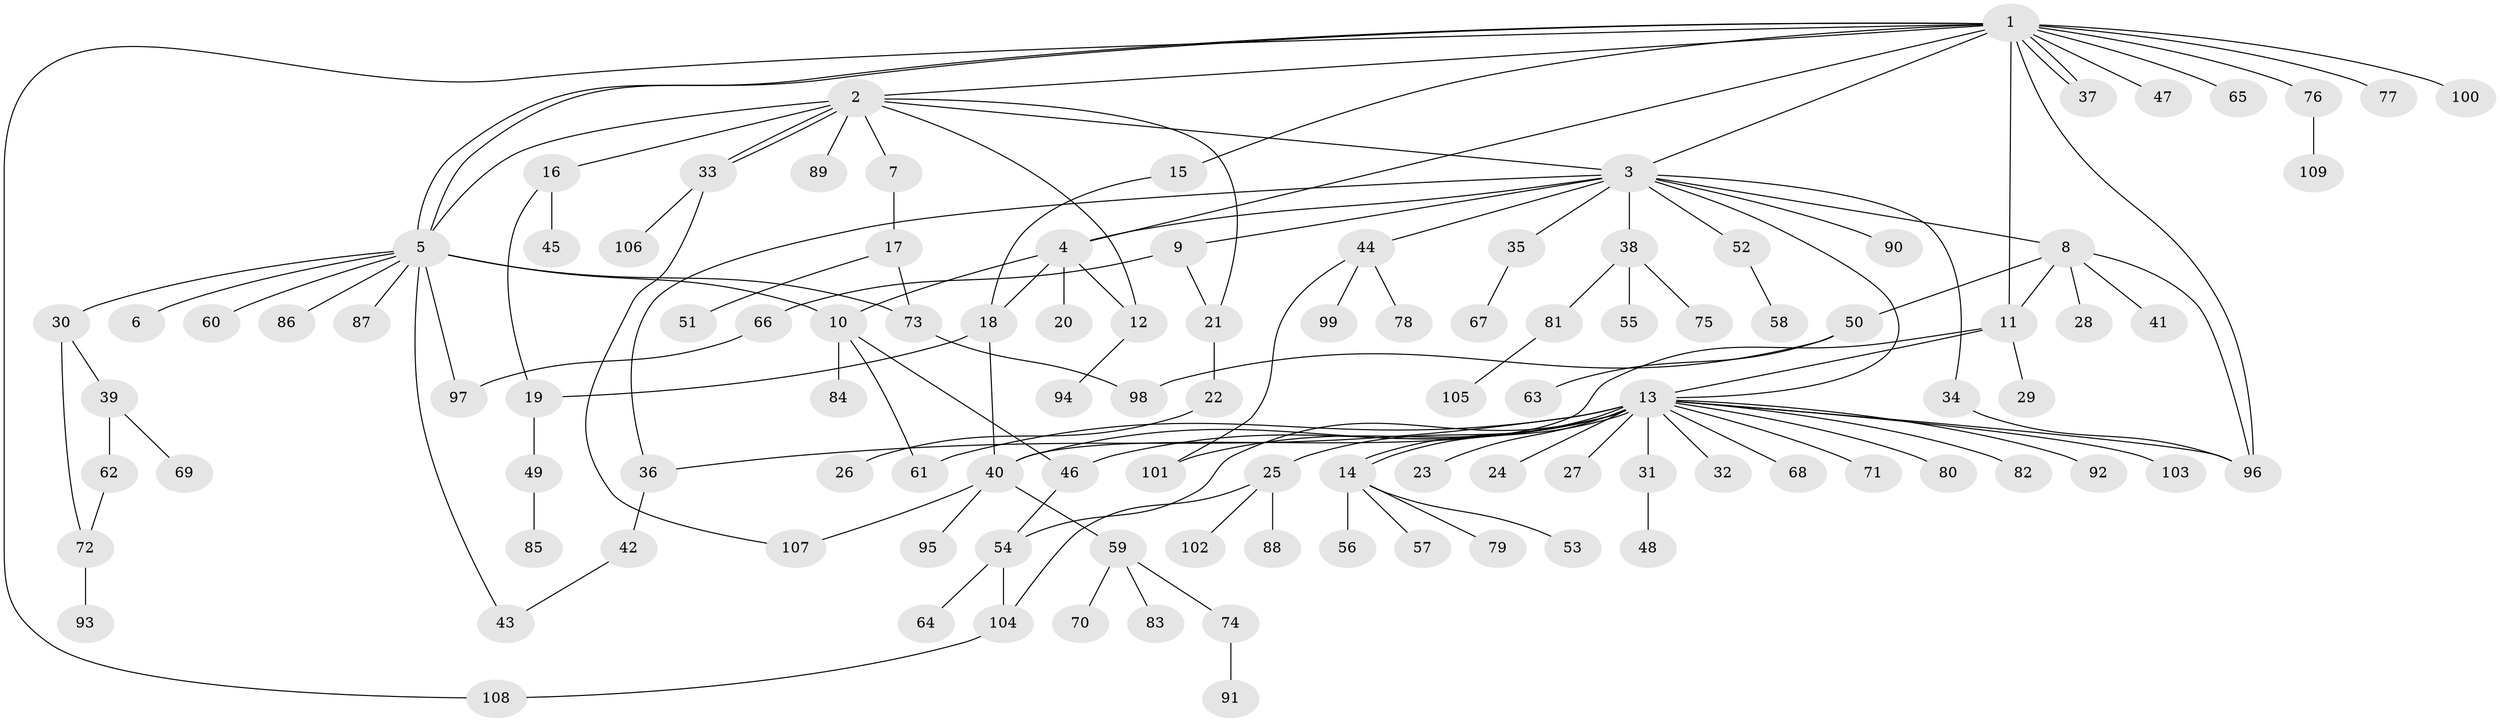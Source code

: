 // coarse degree distribution, {20: 0.012195121951219513, 15: 0.012195121951219513, 10: 0.012195121951219513, 1: 0.5487804878048781, 3: 0.12195121951219512, 5: 0.036585365853658534, 4: 0.08536585365853659, 2: 0.14634146341463414, 21: 0.012195121951219513, 8: 0.012195121951219513}
// Generated by graph-tools (version 1.1) at 2025/51/02/27/25 19:51:54]
// undirected, 109 vertices, 140 edges
graph export_dot {
graph [start="1"]
  node [color=gray90,style=filled];
  1;
  2;
  3;
  4;
  5;
  6;
  7;
  8;
  9;
  10;
  11;
  12;
  13;
  14;
  15;
  16;
  17;
  18;
  19;
  20;
  21;
  22;
  23;
  24;
  25;
  26;
  27;
  28;
  29;
  30;
  31;
  32;
  33;
  34;
  35;
  36;
  37;
  38;
  39;
  40;
  41;
  42;
  43;
  44;
  45;
  46;
  47;
  48;
  49;
  50;
  51;
  52;
  53;
  54;
  55;
  56;
  57;
  58;
  59;
  60;
  61;
  62;
  63;
  64;
  65;
  66;
  67;
  68;
  69;
  70;
  71;
  72;
  73;
  74;
  75;
  76;
  77;
  78;
  79;
  80;
  81;
  82;
  83;
  84;
  85;
  86;
  87;
  88;
  89;
  90;
  91;
  92;
  93;
  94;
  95;
  96;
  97;
  98;
  99;
  100;
  101;
  102;
  103;
  104;
  105;
  106;
  107;
  108;
  109;
  1 -- 2;
  1 -- 3;
  1 -- 4;
  1 -- 5;
  1 -- 5;
  1 -- 11;
  1 -- 15;
  1 -- 37;
  1 -- 37;
  1 -- 47;
  1 -- 65;
  1 -- 76;
  1 -- 77;
  1 -- 96;
  1 -- 100;
  1 -- 108;
  2 -- 3;
  2 -- 5;
  2 -- 7;
  2 -- 12;
  2 -- 16;
  2 -- 21;
  2 -- 33;
  2 -- 33;
  2 -- 89;
  3 -- 4;
  3 -- 8;
  3 -- 9;
  3 -- 13;
  3 -- 34;
  3 -- 35;
  3 -- 36;
  3 -- 38;
  3 -- 44;
  3 -- 52;
  3 -- 90;
  4 -- 10;
  4 -- 12;
  4 -- 18;
  4 -- 20;
  5 -- 6;
  5 -- 10;
  5 -- 30;
  5 -- 43;
  5 -- 60;
  5 -- 73;
  5 -- 86;
  5 -- 87;
  5 -- 97;
  7 -- 17;
  8 -- 11;
  8 -- 28;
  8 -- 41;
  8 -- 50;
  8 -- 96;
  9 -- 21;
  9 -- 66;
  10 -- 46;
  10 -- 61;
  10 -- 84;
  11 -- 13;
  11 -- 29;
  11 -- 40;
  12 -- 94;
  13 -- 14;
  13 -- 14;
  13 -- 23;
  13 -- 24;
  13 -- 25;
  13 -- 27;
  13 -- 31;
  13 -- 32;
  13 -- 36;
  13 -- 40;
  13 -- 46;
  13 -- 54;
  13 -- 61;
  13 -- 68;
  13 -- 71;
  13 -- 80;
  13 -- 82;
  13 -- 92;
  13 -- 96;
  13 -- 101;
  13 -- 103;
  14 -- 53;
  14 -- 56;
  14 -- 57;
  14 -- 79;
  15 -- 18;
  16 -- 19;
  16 -- 45;
  17 -- 51;
  17 -- 73;
  18 -- 19;
  18 -- 40;
  19 -- 49;
  21 -- 22;
  22 -- 26;
  25 -- 88;
  25 -- 102;
  25 -- 104;
  30 -- 39;
  30 -- 72;
  31 -- 48;
  33 -- 106;
  33 -- 107;
  34 -- 96;
  35 -- 67;
  36 -- 42;
  38 -- 55;
  38 -- 75;
  38 -- 81;
  39 -- 62;
  39 -- 69;
  40 -- 59;
  40 -- 95;
  40 -- 107;
  42 -- 43;
  44 -- 78;
  44 -- 99;
  44 -- 101;
  46 -- 54;
  49 -- 85;
  50 -- 63;
  50 -- 98;
  52 -- 58;
  54 -- 64;
  54 -- 104;
  59 -- 70;
  59 -- 74;
  59 -- 83;
  62 -- 72;
  66 -- 97;
  72 -- 93;
  73 -- 98;
  74 -- 91;
  76 -- 109;
  81 -- 105;
  104 -- 108;
}

